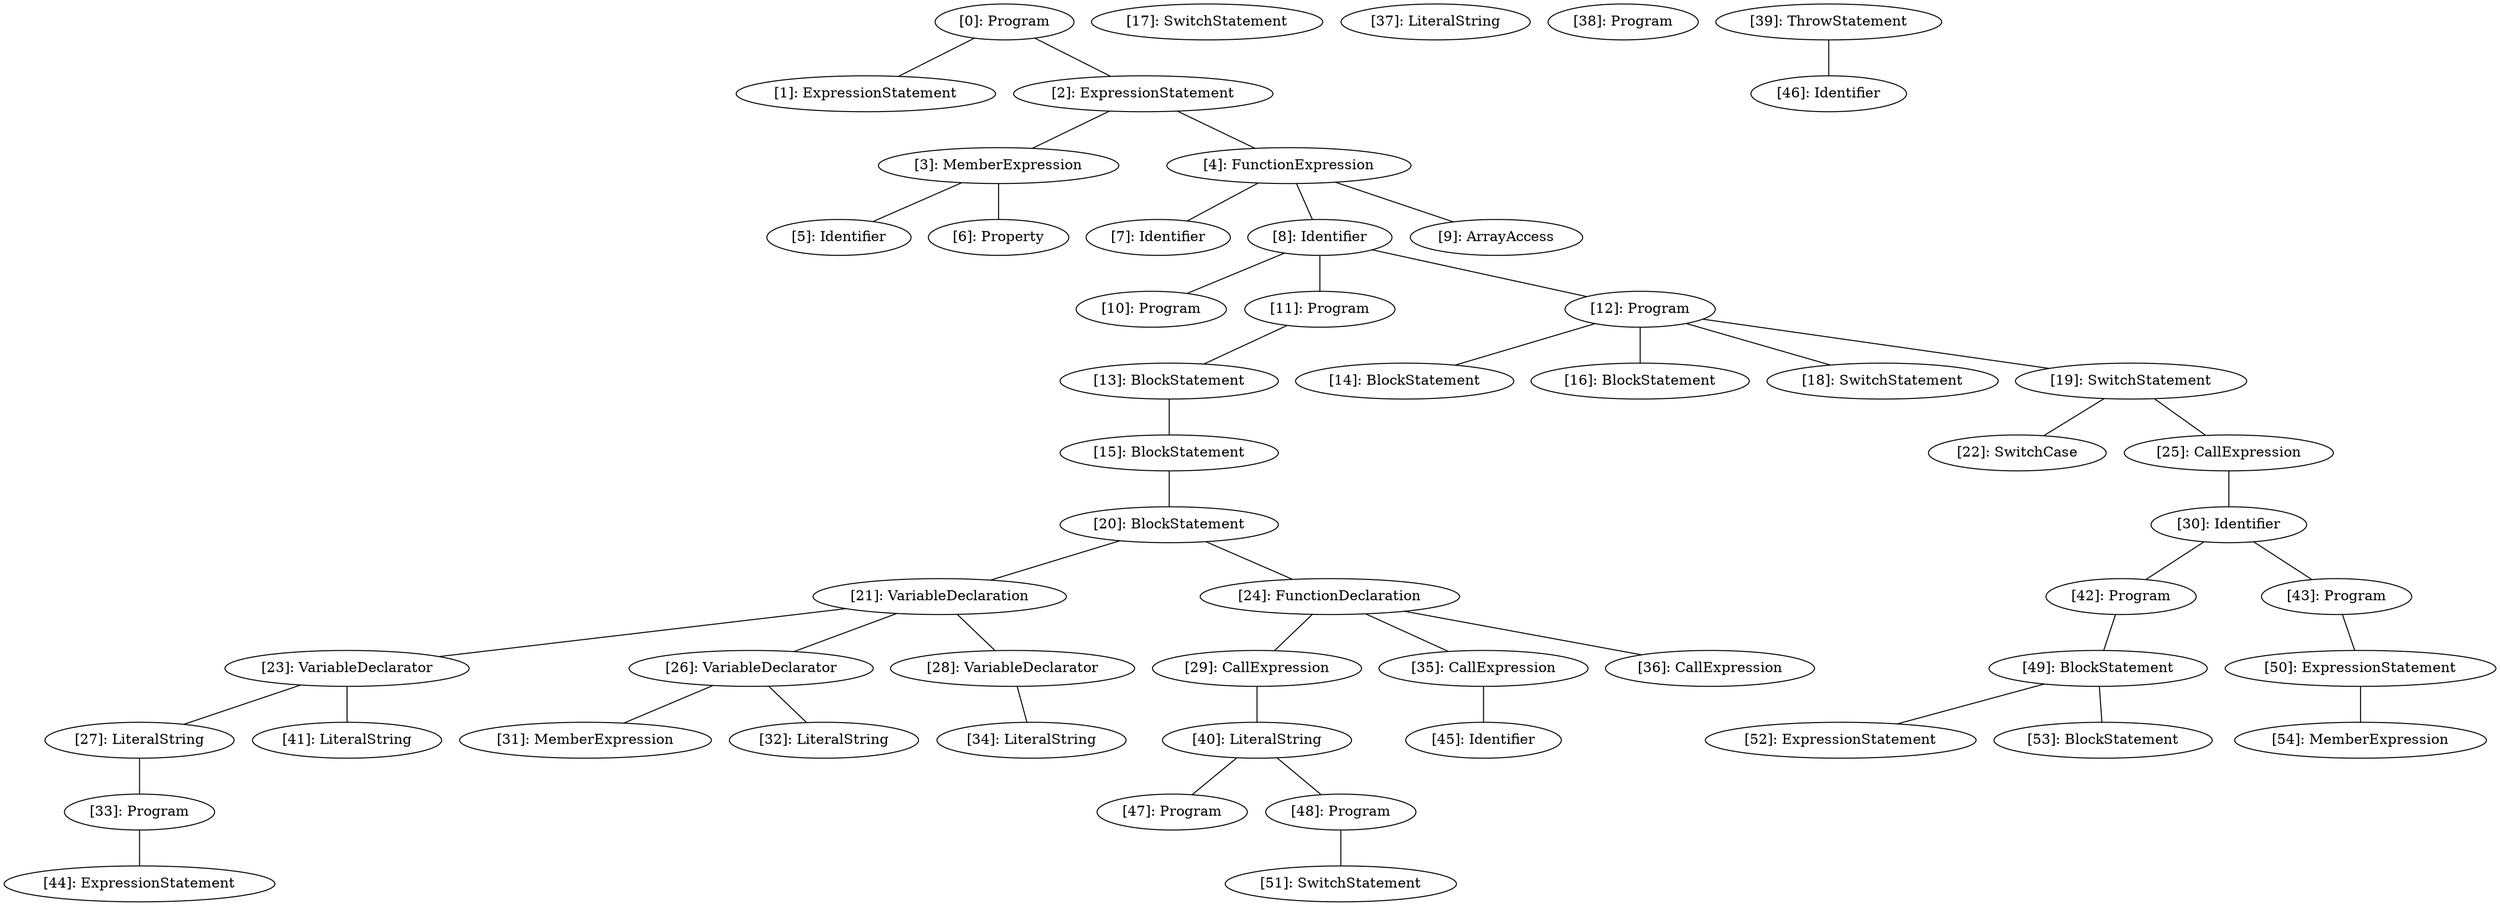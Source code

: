 // Result
graph {
	0 [label="[0]: Program"]
	1 [label="[1]: ExpressionStatement"]
	2 [label="[2]: ExpressionStatement"]
	3 [label="[3]: MemberExpression"]
	4 [label="[4]: FunctionExpression"]
	5 [label="[5]: Identifier"]
	6 [label="[6]: Property"]
	7 [label="[7]: Identifier"]
	8 [label="[8]: Identifier"]
	9 [label="[9]: ArrayAccess"]
	10 [label="[10]: Program"]
	11 [label="[11]: Program"]
	12 [label="[12]: Program"]
	13 [label="[13]: BlockStatement"]
	14 [label="[14]: BlockStatement"]
	15 [label="[15]: BlockStatement"]
	16 [label="[16]: BlockStatement"]
	17 [label="[17]: SwitchStatement"]
	18 [label="[18]: SwitchStatement"]
	19 [label="[19]: SwitchStatement"]
	20 [label="[20]: BlockStatement"]
	21 [label="[21]: VariableDeclaration"]
	22 [label="[22]: SwitchCase"]
	23 [label="[23]: VariableDeclarator"]
	24 [label="[24]: FunctionDeclaration"]
	25 [label="[25]: CallExpression"]
	26 [label="[26]: VariableDeclarator"]
	27 [label="[27]: LiteralString"]
	28 [label="[28]: VariableDeclarator"]
	29 [label="[29]: CallExpression"]
	30 [label="[30]: Identifier"]
	31 [label="[31]: MemberExpression"]
	32 [label="[32]: LiteralString"]
	33 [label="[33]: Program"]
	34 [label="[34]: LiteralString"]
	35 [label="[35]: CallExpression"]
	36 [label="[36]: CallExpression"]
	37 [label="[37]: LiteralString"]
	38 [label="[38]: Program"]
	39 [label="[39]: ThrowStatement"]
	40 [label="[40]: LiteralString"]
	41 [label="[41]: LiteralString"]
	42 [label="[42]: Program"]
	43 [label="[43]: Program"]
	44 [label="[44]: ExpressionStatement"]
	45 [label="[45]: Identifier"]
	46 [label="[46]: Identifier"]
	47 [label="[47]: Program"]
	48 [label="[48]: Program"]
	49 [label="[49]: BlockStatement"]
	50 [label="[50]: ExpressionStatement"]
	51 [label="[51]: SwitchStatement"]
	52 [label="[52]: ExpressionStatement"]
	53 [label="[53]: BlockStatement"]
	54 [label="[54]: MemberExpression"]
	0 -- 1
	0 -- 2
	2 -- 3
	2 -- 4
	3 -- 5
	3 -- 6
	4 -- 7
	4 -- 8
	4 -- 9
	8 -- 10
	8 -- 11
	8 -- 12
	11 -- 13
	12 -- 14
	12 -- 16
	12 -- 18
	12 -- 19
	13 -- 15
	15 -- 20
	19 -- 22
	19 -- 25
	20 -- 21
	20 -- 24
	21 -- 23
	21 -- 26
	21 -- 28
	23 -- 27
	23 -- 41
	24 -- 29
	24 -- 35
	24 -- 36
	25 -- 30
	26 -- 31
	26 -- 32
	27 -- 33
	28 -- 34
	29 -- 40
	30 -- 42
	30 -- 43
	33 -- 44
	35 -- 45
	39 -- 46
	40 -- 47
	40 -- 48
	42 -- 49
	43 -- 50
	48 -- 51
	49 -- 52
	49 -- 53
	50 -- 54
}
